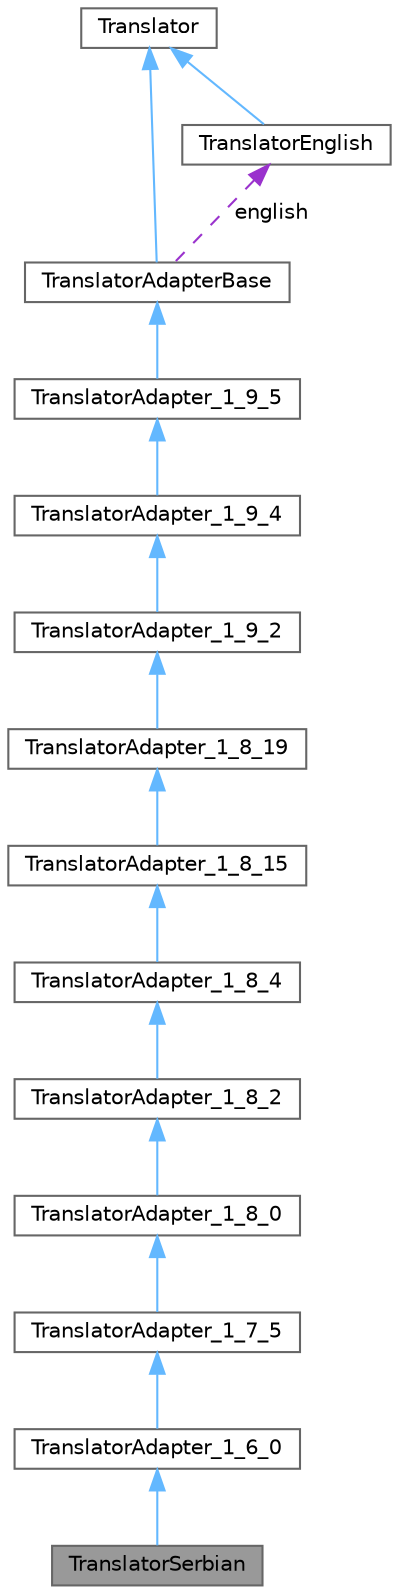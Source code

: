 digraph "TranslatorSerbian"
{
 // INTERACTIVE_SVG=YES
 // LATEX_PDF_SIZE
  bgcolor="transparent";
  edge [fontname=Helvetica,fontsize=10,labelfontname=Helvetica,labelfontsize=10];
  node [fontname=Helvetica,fontsize=10,shape=box,height=0.2,width=0.4];
  Node1 [label="TranslatorSerbian",height=0.2,width=0.4,color="gray40", fillcolor="grey60", style="filled", fontcolor="black",tooltip=" "];
  Node2 -> Node1 [dir="back",color="steelblue1",style="solid"];
  Node2 [label="TranslatorAdapter_1_6_0",height=0.2,width=0.4,color="gray40", fillcolor="white", style="filled",URL="$d3/da1/class_translator_adapter__1__6__0.html",tooltip="Adapter class for languages that only contain translations up to version 1.6.0."];
  Node3 -> Node2 [dir="back",color="steelblue1",style="solid"];
  Node3 [label="TranslatorAdapter_1_7_5",height=0.2,width=0.4,color="gray40", fillcolor="white", style="filled",URL="$da/d24/class_translator_adapter__1__7__5.html",tooltip="Adapter class for languages that only contain translations up to version 1.7.5."];
  Node4 -> Node3 [dir="back",color="steelblue1",style="solid"];
  Node4 [label="TranslatorAdapter_1_8_0",height=0.2,width=0.4,color="gray40", fillcolor="white", style="filled",URL="$de/d49/class_translator_adapter__1__8__0.html",tooltip="Adapter class for languages that only contain translations up to version 1.8.0."];
  Node5 -> Node4 [dir="back",color="steelblue1",style="solid"];
  Node5 [label="TranslatorAdapter_1_8_2",height=0.2,width=0.4,color="gray40", fillcolor="white", style="filled",URL="$d2/d75/class_translator_adapter__1__8__2.html",tooltip=" "];
  Node6 -> Node5 [dir="back",color="steelblue1",style="solid"];
  Node6 [label="TranslatorAdapter_1_8_4",height=0.2,width=0.4,color="gray40", fillcolor="white", style="filled",URL="$de/d2f/class_translator_adapter__1__8__4.html",tooltip=" "];
  Node7 -> Node6 [dir="back",color="steelblue1",style="solid"];
  Node7 [label="TranslatorAdapter_1_8_15",height=0.2,width=0.4,color="gray40", fillcolor="white", style="filled",URL="$d4/d2e/class_translator_adapter__1__8__15.html",tooltip=" "];
  Node8 -> Node7 [dir="back",color="steelblue1",style="solid"];
  Node8 [label="TranslatorAdapter_1_8_19",height=0.2,width=0.4,color="gray40", fillcolor="white", style="filled",URL="$de/dde/class_translator_adapter__1__8__19.html",tooltip=" "];
  Node9 -> Node8 [dir="back",color="steelblue1",style="solid"];
  Node9 [label="TranslatorAdapter_1_9_2",height=0.2,width=0.4,color="gray40", fillcolor="white", style="filled",URL="$d3/d2e/class_translator_adapter__1__9__2.html",tooltip=" "];
  Node10 -> Node9 [dir="back",color="steelblue1",style="solid"];
  Node10 [label="TranslatorAdapter_1_9_4",height=0.2,width=0.4,color="gray40", fillcolor="white", style="filled",URL="$d0/d33/class_translator_adapter__1__9__4.html",tooltip=" "];
  Node11 -> Node10 [dir="back",color="steelblue1",style="solid"];
  Node11 [label="TranslatorAdapter_1_9_5",height=0.2,width=0.4,color="gray40", fillcolor="white", style="filled",URL="$dd/dba/class_translator_adapter__1__9__5.html",tooltip=" "];
  Node12 -> Node11 [dir="back",color="steelblue1",style="solid"];
  Node12 [label="TranslatorAdapterBase",height=0.2,width=0.4,color="gray40", fillcolor="white", style="filled",URL="$db/d6c/class_translator_adapter_base.html",tooltip="Base of the translator adapter tree."];
  Node13 -> Node12 [dir="back",color="steelblue1",style="solid"];
  Node13 [label="Translator",height=0.2,width=0.4,color="gray40", fillcolor="white", style="filled",URL="$d8/dfb/class_translator.html",tooltip="Abstract base class for all translatable text fragments."];
  Node14 -> Node12 [dir="back",color="darkorchid3",style="dashed",label=" english" ];
  Node14 [label="TranslatorEnglish",height=0.2,width=0.4,color="gray40", fillcolor="white", style="filled",URL="$d6/d78/class_translator_english.html",tooltip=" "];
  Node13 -> Node14 [dir="back",color="steelblue1",style="solid"];
}
